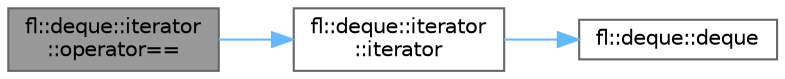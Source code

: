 digraph "fl::deque::iterator::operator=="
{
 // INTERACTIVE_SVG=YES
 // LATEX_PDF_SIZE
  bgcolor="transparent";
  edge [fontname=Helvetica,fontsize=10,labelfontname=Helvetica,labelfontsize=10];
  node [fontname=Helvetica,fontsize=10,shape=box,height=0.2,width=0.4];
  rankdir="LR";
  Node1 [id="Node000001",label="fl::deque::iterator\l::operator==",height=0.2,width=0.4,color="gray40", fillcolor="grey60", style="filled", fontcolor="black",tooltip=" "];
  Node1 -> Node2 [id="edge1_Node000001_Node000002",color="steelblue1",style="solid",tooltip=" "];
  Node2 [id="Node000002",label="fl::deque::iterator\l::iterator",height=0.2,width=0.4,color="grey40", fillcolor="white", style="filled",URL="$dd/db8/classfl_1_1deque_1_1iterator_a7151bd8b2f081ff9a13146d136f96072.html#a7151bd8b2f081ff9a13146d136f96072",tooltip=" "];
  Node2 -> Node3 [id="edge2_Node000002_Node000003",color="steelblue1",style="solid",tooltip=" "];
  Node3 [id="Node000003",label="fl::deque::deque",height=0.2,width=0.4,color="grey40", fillcolor="white", style="filled",URL="$dc/dfe/classfl_1_1deque_a66e753d6e54914b9fc3badb3d9724bc5.html#a66e753d6e54914b9fc3badb3d9724bc5",tooltip=" "];
}
